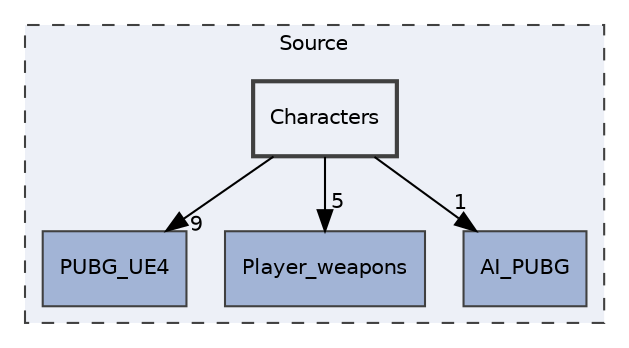 digraph "D:/0_Projects/Unreal/PUBG_UE4/Source/Characters"
{
 // LATEX_PDF_SIZE
  edge [fontname="Helvetica",fontsize="10",labelfontname="Helvetica",labelfontsize="10"];
  node [fontname="Helvetica",fontsize="10",shape=record];
  compound=true
  subgraph clusterdir_74389ed8173ad57b461b9d623a1f3867 {
    graph [ bgcolor="#edf0f7", pencolor="grey25", style="filled,dashed,", label="Source", fontname="Helvetica", fontsize="10", URL="dir_74389ed8173ad57b461b9d623a1f3867.html"]
  dir_81f16cdd936fcaf8cbca3e97fb61d968 [shape=box, label="PUBG_UE4", style="filled,", fillcolor="#a2b4d6", color="grey25", URL="dir_81f16cdd936fcaf8cbca3e97fb61d968.html"];
  dir_dcc969d45a76509c88cd02294e3cd918 [shape=box, label="Player_weapons", style="filled,", fillcolor="#a2b4d6", color="grey25", URL="dir_dcc969d45a76509c88cd02294e3cd918.html"];
  dir_aeba0538a7ee8ae862ac2366ae147e15 [shape=box, label="AI_PUBG", style="filled,", fillcolor="#a2b4d6", color="grey25", URL="dir_aeba0538a7ee8ae862ac2366ae147e15.html"];
  dir_0a0d59c77e579b1c91ea726c2a6093a5 [shape=box, label="Characters", style="filled,bold,", fillcolor="#edf0f7", color="grey25", URL="dir_0a0d59c77e579b1c91ea726c2a6093a5.html"];
  }
  dir_0a0d59c77e579b1c91ea726c2a6093a5->dir_81f16cdd936fcaf8cbca3e97fb61d968 [headlabel="9", labeldistance=1.5 headhref="dir_000002_000005.html"];
  dir_0a0d59c77e579b1c91ea726c2a6093a5->dir_aeba0538a7ee8ae862ac2366ae147e15 [headlabel="1", labeldistance=1.5 headhref="dir_000002_000000.html"];
  dir_0a0d59c77e579b1c91ea726c2a6093a5->dir_dcc969d45a76509c88cd02294e3cd918 [headlabel="5", labeldistance=1.5 headhref="dir_000002_000004.html"];
}
